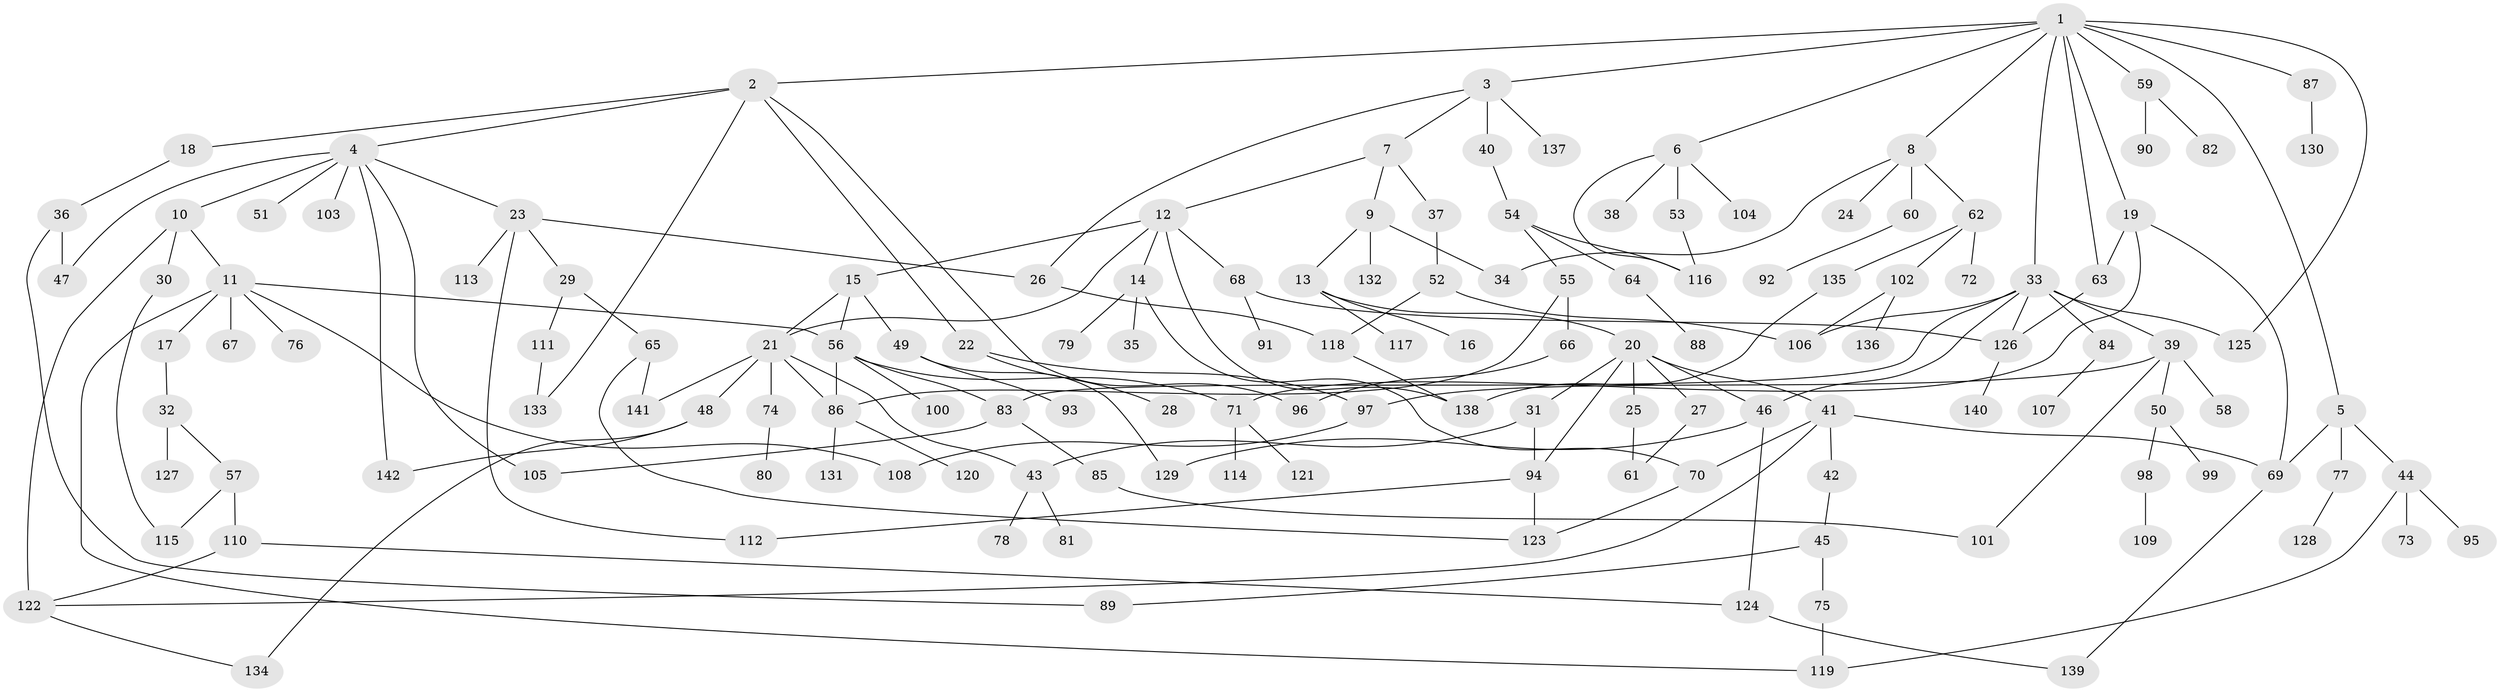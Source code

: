 // Generated by graph-tools (version 1.1) at 2025/41/03/09/25 04:41:49]
// undirected, 142 vertices, 189 edges
graph export_dot {
graph [start="1"]
  node [color=gray90,style=filled];
  1;
  2;
  3;
  4;
  5;
  6;
  7;
  8;
  9;
  10;
  11;
  12;
  13;
  14;
  15;
  16;
  17;
  18;
  19;
  20;
  21;
  22;
  23;
  24;
  25;
  26;
  27;
  28;
  29;
  30;
  31;
  32;
  33;
  34;
  35;
  36;
  37;
  38;
  39;
  40;
  41;
  42;
  43;
  44;
  45;
  46;
  47;
  48;
  49;
  50;
  51;
  52;
  53;
  54;
  55;
  56;
  57;
  58;
  59;
  60;
  61;
  62;
  63;
  64;
  65;
  66;
  67;
  68;
  69;
  70;
  71;
  72;
  73;
  74;
  75;
  76;
  77;
  78;
  79;
  80;
  81;
  82;
  83;
  84;
  85;
  86;
  87;
  88;
  89;
  90;
  91;
  92;
  93;
  94;
  95;
  96;
  97;
  98;
  99;
  100;
  101;
  102;
  103;
  104;
  105;
  106;
  107;
  108;
  109;
  110;
  111;
  112;
  113;
  114;
  115;
  116;
  117;
  118;
  119;
  120;
  121;
  122;
  123;
  124;
  125;
  126;
  127;
  128;
  129;
  130;
  131;
  132;
  133;
  134;
  135;
  136;
  137;
  138;
  139;
  140;
  141;
  142;
  1 -- 2;
  1 -- 3;
  1 -- 5;
  1 -- 6;
  1 -- 8;
  1 -- 19;
  1 -- 33;
  1 -- 59;
  1 -- 87;
  1 -- 125;
  1 -- 63;
  2 -- 4;
  2 -- 18;
  2 -- 22;
  2 -- 96;
  2 -- 133;
  3 -- 7;
  3 -- 40;
  3 -- 137;
  3 -- 26;
  4 -- 10;
  4 -- 23;
  4 -- 47;
  4 -- 51;
  4 -- 103;
  4 -- 105;
  4 -- 142;
  5 -- 44;
  5 -- 77;
  5 -- 69;
  6 -- 38;
  6 -- 53;
  6 -- 104;
  6 -- 116;
  7 -- 9;
  7 -- 12;
  7 -- 37;
  8 -- 24;
  8 -- 34;
  8 -- 60;
  8 -- 62;
  9 -- 13;
  9 -- 132;
  9 -- 34;
  10 -- 11;
  10 -- 30;
  10 -- 122;
  11 -- 17;
  11 -- 56;
  11 -- 67;
  11 -- 76;
  11 -- 119;
  11 -- 108;
  12 -- 14;
  12 -- 15;
  12 -- 21;
  12 -- 68;
  12 -- 138;
  13 -- 16;
  13 -- 20;
  13 -- 117;
  14 -- 35;
  14 -- 79;
  14 -- 70;
  15 -- 49;
  15 -- 21;
  15 -- 56;
  17 -- 32;
  18 -- 36;
  19 -- 63;
  19 -- 69;
  19 -- 71;
  20 -- 25;
  20 -- 27;
  20 -- 31;
  20 -- 41;
  20 -- 46;
  20 -- 94;
  21 -- 43;
  21 -- 48;
  21 -- 74;
  21 -- 141;
  21 -- 86;
  22 -- 28;
  22 -- 97;
  23 -- 26;
  23 -- 29;
  23 -- 112;
  23 -- 113;
  25 -- 61;
  26 -- 118;
  27 -- 61;
  29 -- 65;
  29 -- 111;
  30 -- 115;
  31 -- 43;
  31 -- 94;
  32 -- 57;
  32 -- 127;
  33 -- 39;
  33 -- 84;
  33 -- 106;
  33 -- 125;
  33 -- 83;
  33 -- 126;
  33 -- 46;
  36 -- 89;
  36 -- 47;
  37 -- 52;
  39 -- 50;
  39 -- 58;
  39 -- 101;
  39 -- 97;
  40 -- 54;
  41 -- 42;
  41 -- 70;
  41 -- 122;
  41 -- 69;
  42 -- 45;
  43 -- 78;
  43 -- 81;
  44 -- 73;
  44 -- 95;
  44 -- 119;
  45 -- 75;
  45 -- 89;
  46 -- 124;
  46 -- 129;
  48 -- 142;
  48 -- 134;
  49 -- 93;
  49 -- 129;
  50 -- 98;
  50 -- 99;
  52 -- 118;
  52 -- 106;
  53 -- 116;
  54 -- 55;
  54 -- 64;
  54 -- 116;
  55 -- 66;
  55 -- 86;
  56 -- 83;
  56 -- 100;
  56 -- 86;
  56 -- 71;
  57 -- 110;
  57 -- 115;
  59 -- 82;
  59 -- 90;
  60 -- 92;
  62 -- 72;
  62 -- 102;
  62 -- 135;
  63 -- 126;
  64 -- 88;
  65 -- 123;
  65 -- 141;
  66 -- 96;
  68 -- 91;
  68 -- 126;
  69 -- 139;
  70 -- 123;
  71 -- 114;
  71 -- 121;
  74 -- 80;
  75 -- 119;
  77 -- 128;
  83 -- 85;
  83 -- 105;
  84 -- 107;
  85 -- 101;
  86 -- 120;
  86 -- 131;
  87 -- 130;
  94 -- 123;
  94 -- 112;
  97 -- 108;
  98 -- 109;
  102 -- 136;
  102 -- 106;
  110 -- 122;
  110 -- 124;
  111 -- 133;
  118 -- 138;
  122 -- 134;
  124 -- 139;
  126 -- 140;
  135 -- 138;
}
